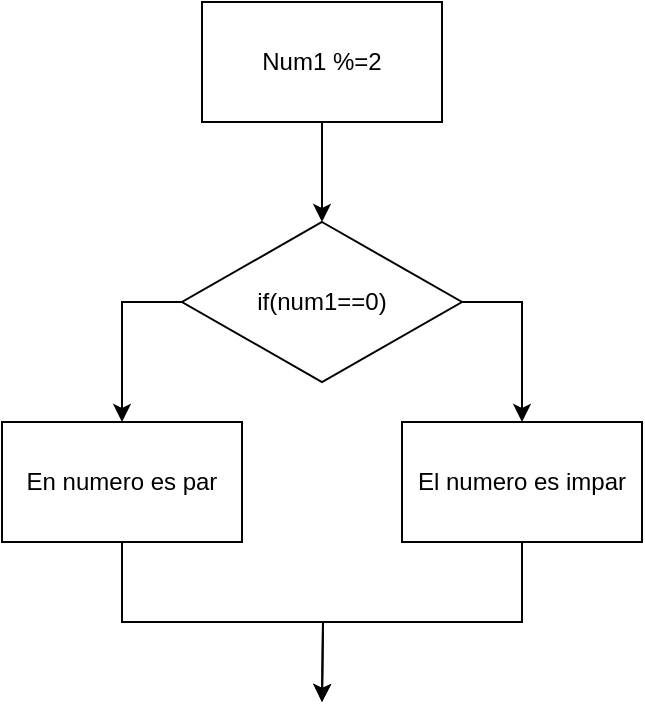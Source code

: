 <mxfile version="20.4.0" type="device"><diagram id="vSHqyFwQqf1J1b0wkyml" name="Página-1"><mxGraphModel dx="868" dy="482" grid="1" gridSize="10" guides="1" tooltips="1" connect="1" arrows="1" fold="1" page="1" pageScale="1" pageWidth="827" pageHeight="1169" math="0" shadow="0"><root><mxCell id="0"/><mxCell id="1" parent="0"/><mxCell id="Q1Fz0Q7vmxaJ-2tdBLgO-4" style="edgeStyle=orthogonalEdgeStyle;rounded=0;orthogonalLoop=1;jettySize=auto;html=1;exitX=0;exitY=0.5;exitDx=0;exitDy=0;entryX=0.5;entryY=0;entryDx=0;entryDy=0;" parent="1" source="Q1Fz0Q7vmxaJ-2tdBLgO-1" target="Q1Fz0Q7vmxaJ-2tdBLgO-3" edge="1"><mxGeometry relative="1" as="geometry"/></mxCell><mxCell id="Q1Fz0Q7vmxaJ-2tdBLgO-5" style="edgeStyle=orthogonalEdgeStyle;rounded=0;orthogonalLoop=1;jettySize=auto;html=1;exitX=1;exitY=0.5;exitDx=0;exitDy=0;entryX=0.5;entryY=0;entryDx=0;entryDy=0;" parent="1" source="Q1Fz0Q7vmxaJ-2tdBLgO-1" target="Q1Fz0Q7vmxaJ-2tdBLgO-2" edge="1"><mxGeometry relative="1" as="geometry"/></mxCell><mxCell id="Q1Fz0Q7vmxaJ-2tdBLgO-1" value="if(num1==0)" style="rhombus;whiteSpace=wrap;html=1;" parent="1" vertex="1"><mxGeometry x="330" y="230" width="140" height="80" as="geometry"/></mxCell><mxCell id="Q1Fz0Q7vmxaJ-2tdBLgO-7" style="edgeStyle=orthogonalEdgeStyle;rounded=0;orthogonalLoop=1;jettySize=auto;html=1;exitX=0.5;exitY=1;exitDx=0;exitDy=0;" parent="1" source="Q1Fz0Q7vmxaJ-2tdBLgO-2" edge="1"><mxGeometry relative="1" as="geometry"><mxPoint x="400" y="470" as="targetPoint"/></mxGeometry></mxCell><mxCell id="Q1Fz0Q7vmxaJ-2tdBLgO-2" value="El numero es impar" style="rounded=0;whiteSpace=wrap;html=1;" parent="1" vertex="1"><mxGeometry x="440" y="330" width="120" height="60" as="geometry"/></mxCell><mxCell id="Q1Fz0Q7vmxaJ-2tdBLgO-6" style="edgeStyle=orthogonalEdgeStyle;rounded=0;orthogonalLoop=1;jettySize=auto;html=1;exitX=0.5;exitY=1;exitDx=0;exitDy=0;" parent="1" source="Q1Fz0Q7vmxaJ-2tdBLgO-3" edge="1"><mxGeometry relative="1" as="geometry"><mxPoint x="400" y="470" as="targetPoint"/></mxGeometry></mxCell><mxCell id="Q1Fz0Q7vmxaJ-2tdBLgO-3" value="En numero es par" style="rounded=0;whiteSpace=wrap;html=1;" parent="1" vertex="1"><mxGeometry x="240" y="330" width="120" height="60" as="geometry"/></mxCell><mxCell id="XuqUKjEwzv6OP3ZcVQs9-2" style="edgeStyle=orthogonalEdgeStyle;rounded=0;orthogonalLoop=1;jettySize=auto;html=1;exitX=0.5;exitY=1;exitDx=0;exitDy=0;entryX=0.5;entryY=0;entryDx=0;entryDy=0;" edge="1" parent="1" source="XuqUKjEwzv6OP3ZcVQs9-1" target="Q1Fz0Q7vmxaJ-2tdBLgO-1"><mxGeometry relative="1" as="geometry"/></mxCell><mxCell id="XuqUKjEwzv6OP3ZcVQs9-1" value="Num1 %=2" style="rounded=0;whiteSpace=wrap;html=1;" vertex="1" parent="1"><mxGeometry x="340" y="120" width="120" height="60" as="geometry"/></mxCell></root></mxGraphModel></diagram></mxfile>